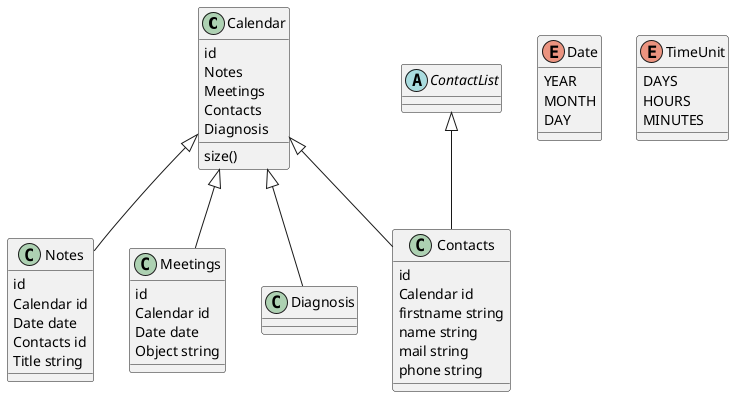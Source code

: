 @startuml
'https://plantuml.com/class-diagram
class Calendar
class Notes
class Meetings
class Contacts
abstract class ContactList


Calendar <|-- Notes
Calendar <|-- Meetings
Calendar <|-- Contacts
Calendar <|-- Diagnosis

ContactList <|-- Contacts

class Calendar {
id
Notes
Meetings
Contacts
Diagnosis
size()
}

class Notes {
id
Calendar id
Date date
Contacts id
Title string
}

class Meetings {
id
Calendar id
Date date
Object string
}

class Contacts {
id
Calendar id
firstname string
name string
mail string
phone string
}

class Diagnosis {
}

enum Date {
YEAR
MONTH
DAY
}
enum TimeUnit {
DAYS
HOURS
MINUTES
}

@enduml
